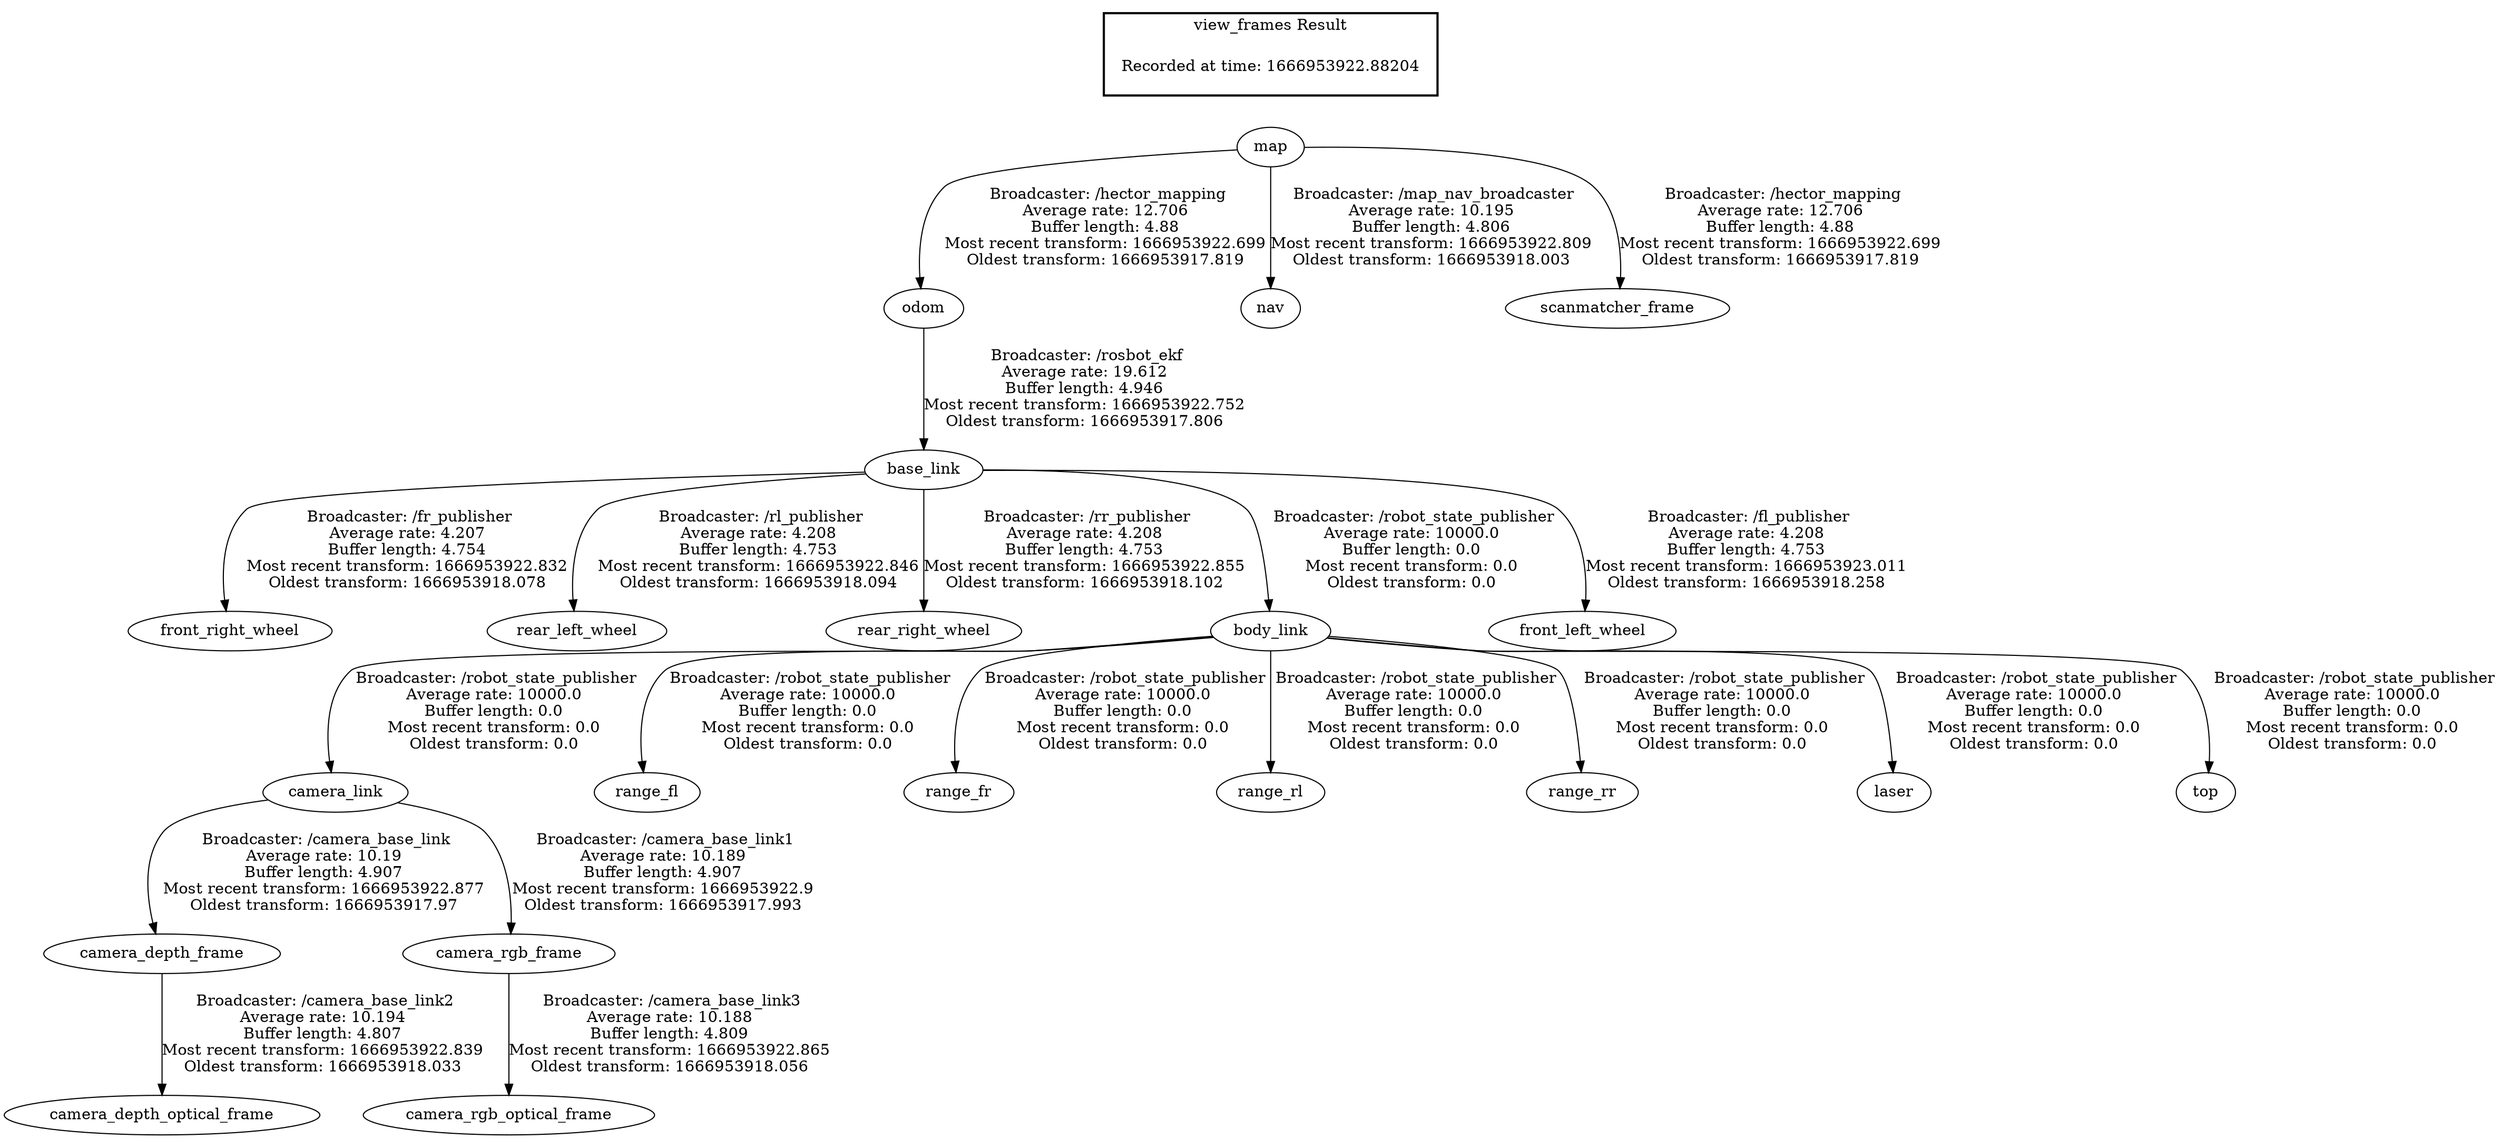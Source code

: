 digraph G {
"base_link" -> "front_right_wheel"[label=" Broadcaster: /fr_publisher\nAverage rate: 4.207\nBuffer length: 4.754\nMost recent transform: 1666953922.832\nOldest transform: 1666953918.078\n"];
"odom" -> "base_link"[label=" Broadcaster: /rosbot_ekf\nAverage rate: 19.612\nBuffer length: 4.946\nMost recent transform: 1666953922.752\nOldest transform: 1666953917.806\n"];
"base_link" -> "rear_left_wheel"[label=" Broadcaster: /rl_publisher\nAverage rate: 4.208\nBuffer length: 4.753\nMost recent transform: 1666953922.846\nOldest transform: 1666953918.094\n"];
"base_link" -> "rear_right_wheel"[label=" Broadcaster: /rr_publisher\nAverage rate: 4.208\nBuffer length: 4.753\nMost recent transform: 1666953922.855\nOldest transform: 1666953918.102\n"];
"map" -> "odom"[label=" Broadcaster: /hector_mapping\nAverage rate: 12.706\nBuffer length: 4.88\nMost recent transform: 1666953922.699\nOldest transform: 1666953917.819\n"];
"camera_link" -> "camera_depth_frame"[label=" Broadcaster: /camera_base_link\nAverage rate: 10.19\nBuffer length: 4.907\nMost recent transform: 1666953922.877\nOldest transform: 1666953917.97\n"];
"body_link" -> "camera_link"[label=" Broadcaster: /robot_state_publisher\nAverage rate: 10000.0\nBuffer length: 0.0\nMost recent transform: 0.0\nOldest transform: 0.0\n"];
"camera_link" -> "camera_rgb_frame"[label=" Broadcaster: /camera_base_link1\nAverage rate: 10.189\nBuffer length: 4.907\nMost recent transform: 1666953922.9\nOldest transform: 1666953917.993\n"];
"base_link" -> "body_link"[label=" Broadcaster: /robot_state_publisher\nAverage rate: 10000.0\nBuffer length: 0.0\nMost recent transform: 0.0\nOldest transform: 0.0\n"];
"body_link" -> "range_fl"[label=" Broadcaster: /robot_state_publisher\nAverage rate: 10000.0\nBuffer length: 0.0\nMost recent transform: 0.0\nOldest transform: 0.0\n"];
"body_link" -> "range_fr"[label=" Broadcaster: /robot_state_publisher\nAverage rate: 10000.0\nBuffer length: 0.0\nMost recent transform: 0.0\nOldest transform: 0.0\n"];
"body_link" -> "range_rl"[label=" Broadcaster: /robot_state_publisher\nAverage rate: 10000.0\nBuffer length: 0.0\nMost recent transform: 0.0\nOldest transform: 0.0\n"];
"body_link" -> "range_rr"[label=" Broadcaster: /robot_state_publisher\nAverage rate: 10000.0\nBuffer length: 0.0\nMost recent transform: 0.0\nOldest transform: 0.0\n"];
"body_link" -> "laser"[label=" Broadcaster: /robot_state_publisher\nAverage rate: 10000.0\nBuffer length: 0.0\nMost recent transform: 0.0\nOldest transform: 0.0\n"];
"body_link" -> "top"[label=" Broadcaster: /robot_state_publisher\nAverage rate: 10000.0\nBuffer length: 0.0\nMost recent transform: 0.0\nOldest transform: 0.0\n"];
"map" -> "nav"[label=" Broadcaster: /map_nav_broadcaster\nAverage rate: 10.195\nBuffer length: 4.806\nMost recent transform: 1666953922.809\nOldest transform: 1666953918.003\n"];
"map" -> "scanmatcher_frame"[label=" Broadcaster: /hector_mapping\nAverage rate: 12.706\nBuffer length: 4.88\nMost recent transform: 1666953922.699\nOldest transform: 1666953917.819\n"];
"camera_depth_frame" -> "camera_depth_optical_frame"[label=" Broadcaster: /camera_base_link2\nAverage rate: 10.194\nBuffer length: 4.807\nMost recent transform: 1666953922.839\nOldest transform: 1666953918.033\n"];
"camera_rgb_frame" -> "camera_rgb_optical_frame"[label=" Broadcaster: /camera_base_link3\nAverage rate: 10.188\nBuffer length: 4.809\nMost recent transform: 1666953922.865\nOldest transform: 1666953918.056\n"];
"base_link" -> "front_left_wheel"[label=" Broadcaster: /fl_publisher\nAverage rate: 4.208\nBuffer length: 4.753\nMost recent transform: 1666953923.011\nOldest transform: 1666953918.258\n"];
edge [style=invis];
 subgraph cluster_legend { style=bold; color=black; label ="view_frames Result";
"Recorded at time: 1666953922.88204"[ shape=plaintext ] ;
}->"map";
}